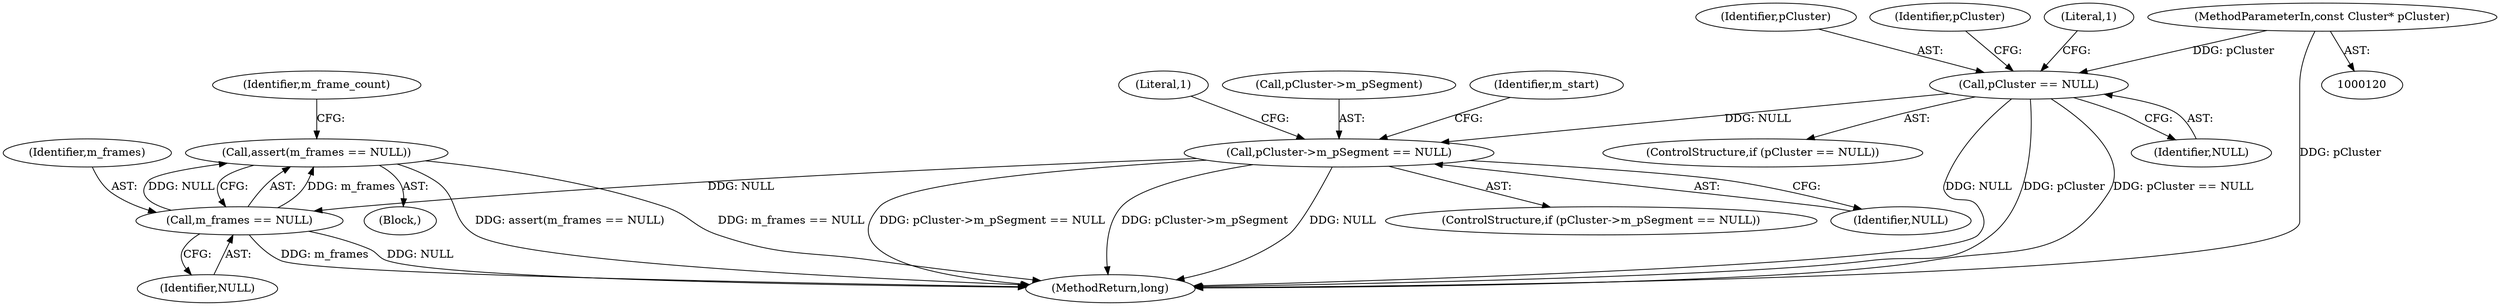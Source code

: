 digraph "0_Android_cc274e2abe8b2a6698a5c47d8aa4bb45f1f9538d_33@API" {
"1000151" [label="(Call,assert(m_frames == NULL))"];
"1000152" [label="(Call,m_frames == NULL)"];
"1000131" [label="(Call,pCluster->m_pSegment == NULL)"];
"1000124" [label="(Call,pCluster == NULL)"];
"1000121" [label="(MethodParameterIn,const Cluster* pCluster)"];
"1000122" [label="(Block,)"];
"1000126" [label="(Identifier,NULL)"];
"1000152" [label="(Call,m_frames == NULL)"];
"1000125" [label="(Identifier,pCluster)"];
"1000133" [label="(Identifier,pCluster)"];
"1000154" [label="(Identifier,NULL)"];
"1000151" [label="(Call,assert(m_frames == NULL))"];
"1000131" [label="(Call,pCluster->m_pSegment == NULL)"];
"1000138" [label="(Literal,1)"];
"1000129" [label="(Literal,1)"];
"1000121" [label="(MethodParameterIn,const Cluster* pCluster)"];
"1000153" [label="(Identifier,m_frames)"];
"1000130" [label="(ControlStructure,if (pCluster->m_pSegment == NULL))"];
"1000123" [label="(ControlStructure,if (pCluster == NULL))"];
"1000135" [label="(Identifier,NULL)"];
"1000157" [label="(Identifier,m_frame_count)"];
"1000132" [label="(Call,pCluster->m_pSegment)"];
"1000942" [label="(MethodReturn,long)"];
"1000141" [label="(Identifier,m_start)"];
"1000124" [label="(Call,pCluster == NULL)"];
"1000151" -> "1000122"  [label="AST: "];
"1000151" -> "1000152"  [label="CFG: "];
"1000152" -> "1000151"  [label="AST: "];
"1000157" -> "1000151"  [label="CFG: "];
"1000151" -> "1000942"  [label="DDG: assert(m_frames == NULL)"];
"1000151" -> "1000942"  [label="DDG: m_frames == NULL"];
"1000152" -> "1000151"  [label="DDG: m_frames"];
"1000152" -> "1000151"  [label="DDG: NULL"];
"1000152" -> "1000154"  [label="CFG: "];
"1000153" -> "1000152"  [label="AST: "];
"1000154" -> "1000152"  [label="AST: "];
"1000152" -> "1000942"  [label="DDG: m_frames"];
"1000152" -> "1000942"  [label="DDG: NULL"];
"1000131" -> "1000152"  [label="DDG: NULL"];
"1000131" -> "1000130"  [label="AST: "];
"1000131" -> "1000135"  [label="CFG: "];
"1000132" -> "1000131"  [label="AST: "];
"1000135" -> "1000131"  [label="AST: "];
"1000138" -> "1000131"  [label="CFG: "];
"1000141" -> "1000131"  [label="CFG: "];
"1000131" -> "1000942"  [label="DDG: pCluster->m_pSegment"];
"1000131" -> "1000942"  [label="DDG: NULL"];
"1000131" -> "1000942"  [label="DDG: pCluster->m_pSegment == NULL"];
"1000124" -> "1000131"  [label="DDG: NULL"];
"1000124" -> "1000123"  [label="AST: "];
"1000124" -> "1000126"  [label="CFG: "];
"1000125" -> "1000124"  [label="AST: "];
"1000126" -> "1000124"  [label="AST: "];
"1000129" -> "1000124"  [label="CFG: "];
"1000133" -> "1000124"  [label="CFG: "];
"1000124" -> "1000942"  [label="DDG: NULL"];
"1000124" -> "1000942"  [label="DDG: pCluster"];
"1000124" -> "1000942"  [label="DDG: pCluster == NULL"];
"1000121" -> "1000124"  [label="DDG: pCluster"];
"1000121" -> "1000120"  [label="AST: "];
"1000121" -> "1000942"  [label="DDG: pCluster"];
}
